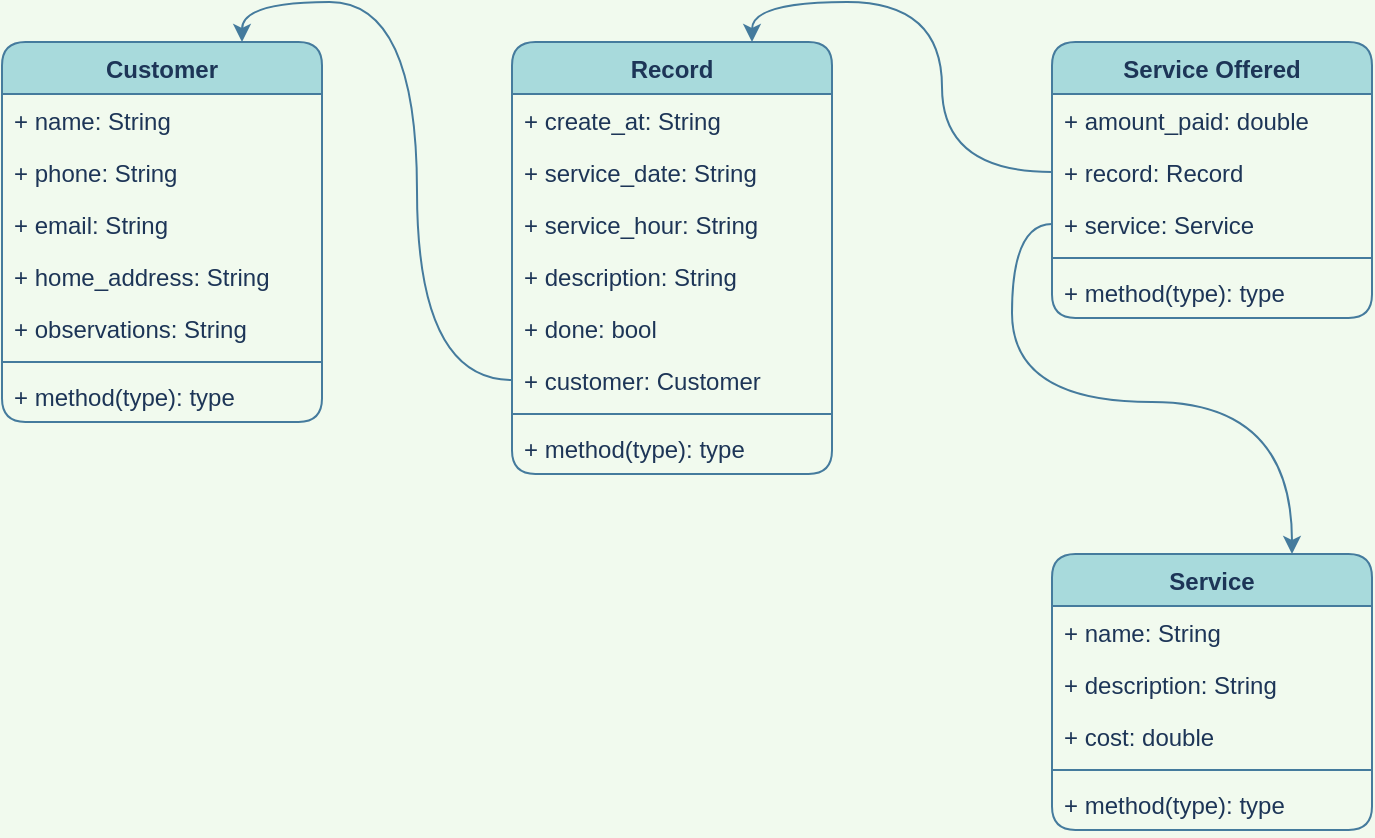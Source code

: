 <mxfile version="13.4.5" type="device"><diagram id="zUTqQUkmBfgcmS4AwkVO" name="Page-1"><mxGraphModel dx="751" dy="429" grid="1" gridSize="10" guides="1" tooltips="1" connect="1" arrows="1" fold="1" page="1" pageScale="1" pageWidth="1169" pageHeight="827" background="#F1FAEE" math="0" shadow="0"><root><mxCell id="0"/><mxCell id="1" parent="0"/><mxCell id="NqWQb0TP6_lvuNgLa5lV-25" style="edgeStyle=orthogonalEdgeStyle;rounded=0;orthogonalLoop=1;jettySize=auto;html=1;entryX=0.75;entryY=0;entryDx=0;entryDy=0;strokeColor=#457B9D;fontColor=#1D3557;curved=1;labelBackgroundColor=#F1FAEE;" edge="1" parent="1" source="NqWQb0TP6_lvuNgLa5lV-24" target="NqWQb0TP6_lvuNgLa5lV-1"><mxGeometry relative="1" as="geometry"/></mxCell><mxCell id="NqWQb0TP6_lvuNgLa5lV-15" value="Record" style="swimlane;fontStyle=1;align=center;verticalAlign=top;childLayout=stackLayout;horizontal=1;startSize=26;horizontalStack=0;resizeParent=1;resizeParentMax=0;resizeLast=0;collapsible=1;marginBottom=0;fillColor=#A8DADC;strokeColor=#457B9D;fontColor=#1D3557;rounded=1;" vertex="1" parent="1"><mxGeometry x="525" y="264" width="160" height="216" as="geometry"/></mxCell><mxCell id="NqWQb0TP6_lvuNgLa5lV-16" value="+ create_at: String" style="text;strokeColor=none;fillColor=none;align=left;verticalAlign=top;spacingLeft=4;spacingRight=4;overflow=hidden;rotatable=0;points=[[0,0.5],[1,0.5]];portConstraint=eastwest;fontColor=#1D3557;rounded=1;" vertex="1" parent="NqWQb0TP6_lvuNgLa5lV-15"><mxGeometry y="26" width="160" height="26" as="geometry"/></mxCell><mxCell id="NqWQb0TP6_lvuNgLa5lV-19" value="+ service_date: String" style="text;strokeColor=none;fillColor=none;align=left;verticalAlign=top;spacingLeft=4;spacingRight=4;overflow=hidden;rotatable=0;points=[[0,0.5],[1,0.5]];portConstraint=eastwest;fontColor=#1D3557;rounded=1;" vertex="1" parent="NqWQb0TP6_lvuNgLa5lV-15"><mxGeometry y="52" width="160" height="26" as="geometry"/></mxCell><mxCell id="NqWQb0TP6_lvuNgLa5lV-20" value="+ service_hour: String" style="text;strokeColor=none;fillColor=none;align=left;verticalAlign=top;spacingLeft=4;spacingRight=4;overflow=hidden;rotatable=0;points=[[0,0.5],[1,0.5]];portConstraint=eastwest;fontColor=#1D3557;rounded=1;" vertex="1" parent="NqWQb0TP6_lvuNgLa5lV-15"><mxGeometry y="78" width="160" height="26" as="geometry"/></mxCell><mxCell id="NqWQb0TP6_lvuNgLa5lV-21" value="+ description: String" style="text;strokeColor=none;fillColor=none;align=left;verticalAlign=top;spacingLeft=4;spacingRight=4;overflow=hidden;rotatable=0;points=[[0,0.5],[1,0.5]];portConstraint=eastwest;fontColor=#1D3557;rounded=1;" vertex="1" parent="NqWQb0TP6_lvuNgLa5lV-15"><mxGeometry y="104" width="160" height="26" as="geometry"/></mxCell><mxCell id="NqWQb0TP6_lvuNgLa5lV-22" value="+ done: bool" style="text;strokeColor=none;fillColor=none;align=left;verticalAlign=top;spacingLeft=4;spacingRight=4;overflow=hidden;rotatable=0;points=[[0,0.5],[1,0.5]];portConstraint=eastwest;fontColor=#1D3557;rounded=1;" vertex="1" parent="NqWQb0TP6_lvuNgLa5lV-15"><mxGeometry y="130" width="160" height="26" as="geometry"/></mxCell><mxCell id="NqWQb0TP6_lvuNgLa5lV-24" value="+ customer: Customer" style="text;strokeColor=none;fillColor=none;align=left;verticalAlign=top;spacingLeft=4;spacingRight=4;overflow=hidden;rotatable=0;points=[[0,0.5],[1,0.5]];portConstraint=eastwest;fontColor=#1D3557;rounded=1;" vertex="1" parent="NqWQb0TP6_lvuNgLa5lV-15"><mxGeometry y="156" width="160" height="26" as="geometry"/></mxCell><mxCell id="NqWQb0TP6_lvuNgLa5lV-17" value="" style="line;strokeWidth=1;fillColor=none;align=left;verticalAlign=middle;spacingTop=-1;spacingLeft=3;spacingRight=3;rotatable=0;labelPosition=right;points=[];portConstraint=eastwest;strokeColor=#457B9D;fontColor=#1D3557;rounded=1;labelBackgroundColor=#F1FAEE;" vertex="1" parent="NqWQb0TP6_lvuNgLa5lV-15"><mxGeometry y="182" width="160" height="8" as="geometry"/></mxCell><mxCell id="NqWQb0TP6_lvuNgLa5lV-18" value="+ method(type): type" style="text;strokeColor=none;fillColor=none;align=left;verticalAlign=top;spacingLeft=4;spacingRight=4;overflow=hidden;rotatable=0;points=[[0,0.5],[1,0.5]];portConstraint=eastwest;fontColor=#1D3557;rounded=1;" vertex="1" parent="NqWQb0TP6_lvuNgLa5lV-15"><mxGeometry y="190" width="160" height="26" as="geometry"/></mxCell><mxCell id="NqWQb0TP6_lvuNgLa5lV-27" value="Service Offered" style="swimlane;fontStyle=1;align=center;verticalAlign=top;childLayout=stackLayout;horizontal=1;startSize=26;horizontalStack=0;resizeParent=1;resizeParentMax=0;resizeLast=0;collapsible=1;marginBottom=0;fillColor=#A8DADC;strokeColor=#457B9D;fontColor=#1D3557;rounded=1;" vertex="1" parent="1"><mxGeometry x="795" y="264" width="160" height="138" as="geometry"/></mxCell><mxCell id="NqWQb0TP6_lvuNgLa5lV-23" value="+ amount_paid: double" style="text;strokeColor=none;fillColor=none;align=left;verticalAlign=top;spacingLeft=4;spacingRight=4;overflow=hidden;rotatable=0;points=[[0,0.5],[1,0.5]];portConstraint=eastwest;fontColor=#1D3557;rounded=1;" vertex="1" parent="NqWQb0TP6_lvuNgLa5lV-27"><mxGeometry y="26" width="160" height="26" as="geometry"/></mxCell><mxCell id="NqWQb0TP6_lvuNgLa5lV-28" value="+ record: Record" style="text;strokeColor=none;fillColor=none;align=left;verticalAlign=top;spacingLeft=4;spacingRight=4;overflow=hidden;rotatable=0;points=[[0,0.5],[1,0.5]];portConstraint=eastwest;fontColor=#1D3557;rounded=1;" vertex="1" parent="NqWQb0TP6_lvuNgLa5lV-27"><mxGeometry y="52" width="160" height="26" as="geometry"/></mxCell><mxCell id="NqWQb0TP6_lvuNgLa5lV-32" value="+ service: Service" style="text;strokeColor=none;fillColor=none;align=left;verticalAlign=top;spacingLeft=4;spacingRight=4;overflow=hidden;rotatable=0;points=[[0,0.5],[1,0.5]];portConstraint=eastwest;fontColor=#1D3557;rounded=1;" vertex="1" parent="NqWQb0TP6_lvuNgLa5lV-27"><mxGeometry y="78" width="160" height="26" as="geometry"/></mxCell><mxCell id="NqWQb0TP6_lvuNgLa5lV-29" value="" style="line;strokeWidth=1;fillColor=none;align=left;verticalAlign=middle;spacingTop=-1;spacingLeft=3;spacingRight=3;rotatable=0;labelPosition=right;points=[];portConstraint=eastwest;strokeColor=#457B9D;fontColor=#1D3557;rounded=1;labelBackgroundColor=#F1FAEE;" vertex="1" parent="NqWQb0TP6_lvuNgLa5lV-27"><mxGeometry y="104" width="160" height="8" as="geometry"/></mxCell><mxCell id="NqWQb0TP6_lvuNgLa5lV-30" value="+ method(type): type" style="text;strokeColor=none;fillColor=none;align=left;verticalAlign=top;spacingLeft=4;spacingRight=4;overflow=hidden;rotatable=0;points=[[0,0.5],[1,0.5]];portConstraint=eastwest;fontColor=#1D3557;rounded=1;" vertex="1" parent="NqWQb0TP6_lvuNgLa5lV-27"><mxGeometry y="112" width="160" height="26" as="geometry"/></mxCell><mxCell id="NqWQb0TP6_lvuNgLa5lV-1" value="Customer" style="swimlane;fontStyle=1;align=center;verticalAlign=top;childLayout=stackLayout;horizontal=1;startSize=26;horizontalStack=0;resizeParent=1;resizeParentMax=0;resizeLast=0;collapsible=1;marginBottom=0;fillColor=#A8DADC;strokeColor=#457B9D;fontColor=#1D3557;rounded=1;" vertex="1" parent="1"><mxGeometry x="270" y="264" width="160" height="190" as="geometry"/></mxCell><mxCell id="NqWQb0TP6_lvuNgLa5lV-2" value="+ name: String" style="text;strokeColor=none;fillColor=none;align=left;verticalAlign=top;spacingLeft=4;spacingRight=4;overflow=hidden;rotatable=0;points=[[0,0.5],[1,0.5]];portConstraint=eastwest;fontColor=#1D3557;rounded=1;" vertex="1" parent="NqWQb0TP6_lvuNgLa5lV-1"><mxGeometry y="26" width="160" height="26" as="geometry"/></mxCell><mxCell id="NqWQb0TP6_lvuNgLa5lV-5" value="+ phone: String" style="text;strokeColor=none;fillColor=none;align=left;verticalAlign=top;spacingLeft=4;spacingRight=4;overflow=hidden;rotatable=0;points=[[0,0.5],[1,0.5]];portConstraint=eastwest;fontColor=#1D3557;rounded=1;" vertex="1" parent="NqWQb0TP6_lvuNgLa5lV-1"><mxGeometry y="52" width="160" height="26" as="geometry"/></mxCell><mxCell id="NqWQb0TP6_lvuNgLa5lV-7" value="+ email: String" style="text;strokeColor=none;fillColor=none;align=left;verticalAlign=top;spacingLeft=4;spacingRight=4;overflow=hidden;rotatable=0;points=[[0,0.5],[1,0.5]];portConstraint=eastwest;fontColor=#1D3557;rounded=1;" vertex="1" parent="NqWQb0TP6_lvuNgLa5lV-1"><mxGeometry y="78" width="160" height="26" as="geometry"/></mxCell><mxCell id="NqWQb0TP6_lvuNgLa5lV-8" value="+ home_address: String" style="text;strokeColor=none;fillColor=none;align=left;verticalAlign=top;spacingLeft=4;spacingRight=4;overflow=hidden;rotatable=0;points=[[0,0.5],[1,0.5]];portConstraint=eastwest;fontColor=#1D3557;rounded=1;" vertex="1" parent="NqWQb0TP6_lvuNgLa5lV-1"><mxGeometry y="104" width="160" height="26" as="geometry"/></mxCell><mxCell id="NqWQb0TP6_lvuNgLa5lV-6" value="+ observations: String" style="text;strokeColor=none;fillColor=none;align=left;verticalAlign=top;spacingLeft=4;spacingRight=4;overflow=hidden;rotatable=0;points=[[0,0.5],[1,0.5]];portConstraint=eastwest;fontColor=#1D3557;rounded=1;" vertex="1" parent="NqWQb0TP6_lvuNgLa5lV-1"><mxGeometry y="130" width="160" height="26" as="geometry"/></mxCell><mxCell id="NqWQb0TP6_lvuNgLa5lV-3" value="" style="line;strokeWidth=1;fillColor=none;align=left;verticalAlign=middle;spacingTop=-1;spacingLeft=3;spacingRight=3;rotatable=0;labelPosition=right;points=[];portConstraint=eastwest;strokeColor=#457B9D;fontColor=#1D3557;rounded=1;labelBackgroundColor=#F1FAEE;" vertex="1" parent="NqWQb0TP6_lvuNgLa5lV-1"><mxGeometry y="156" width="160" height="8" as="geometry"/></mxCell><mxCell id="NqWQb0TP6_lvuNgLa5lV-4" value="+ method(type): type" style="text;strokeColor=none;fillColor=none;align=left;verticalAlign=top;spacingLeft=4;spacingRight=4;overflow=hidden;rotatable=0;points=[[0,0.5],[1,0.5]];portConstraint=eastwest;fontColor=#1D3557;rounded=1;" vertex="1" parent="NqWQb0TP6_lvuNgLa5lV-1"><mxGeometry y="164" width="160" height="26" as="geometry"/></mxCell><mxCell id="NqWQb0TP6_lvuNgLa5lV-31" style="edgeStyle=orthogonalEdgeStyle;rounded=0;orthogonalLoop=1;jettySize=auto;html=1;entryX=0.75;entryY=0;entryDx=0;entryDy=0;strokeColor=#457B9D;fontColor=#1D3557;curved=1;labelBackgroundColor=#F1FAEE;" edge="1" parent="1" source="NqWQb0TP6_lvuNgLa5lV-28" target="NqWQb0TP6_lvuNgLa5lV-15"><mxGeometry relative="1" as="geometry"/></mxCell><mxCell id="NqWQb0TP6_lvuNgLa5lV-33" style="edgeStyle=orthogonalEdgeStyle;rounded=0;orthogonalLoop=1;jettySize=auto;html=1;entryX=0.75;entryY=0;entryDx=0;entryDy=0;strokeColor=#457B9D;fontColor=#1D3557;curved=1;labelBackgroundColor=#F1FAEE;" edge="1" parent="1" source="NqWQb0TP6_lvuNgLa5lV-32" target="NqWQb0TP6_lvuNgLa5lV-9"><mxGeometry relative="1" as="geometry"/></mxCell><mxCell id="NqWQb0TP6_lvuNgLa5lV-9" value="Service" style="swimlane;fontStyle=1;align=center;verticalAlign=top;childLayout=stackLayout;horizontal=1;startSize=26;horizontalStack=0;resizeParent=1;resizeParentMax=0;resizeLast=0;collapsible=1;marginBottom=0;swimlaneLine=1;fillColor=#A8DADC;strokeColor=#457B9D;fontColor=#1D3557;rounded=1;" vertex="1" parent="1"><mxGeometry x="795" y="520" width="160" height="138" as="geometry"/></mxCell><mxCell id="NqWQb0TP6_lvuNgLa5lV-10" value="+ name: String" style="text;strokeColor=none;fillColor=none;align=left;verticalAlign=top;spacingLeft=4;spacingRight=4;overflow=hidden;rotatable=0;points=[[0,0.5],[1,0.5]];portConstraint=eastwest;fontColor=#1D3557;rounded=1;" vertex="1" parent="NqWQb0TP6_lvuNgLa5lV-9"><mxGeometry y="26" width="160" height="26" as="geometry"/></mxCell><mxCell id="NqWQb0TP6_lvuNgLa5lV-13" value="+ description: String" style="text;strokeColor=none;fillColor=none;align=left;verticalAlign=top;spacingLeft=4;spacingRight=4;overflow=hidden;rotatable=0;points=[[0,0.5],[1,0.5]];portConstraint=eastwest;fontColor=#1D3557;rounded=1;" vertex="1" parent="NqWQb0TP6_lvuNgLa5lV-9"><mxGeometry y="52" width="160" height="26" as="geometry"/></mxCell><mxCell id="NqWQb0TP6_lvuNgLa5lV-14" value="+ cost: double" style="text;strokeColor=none;fillColor=none;align=left;verticalAlign=top;spacingLeft=4;spacingRight=4;overflow=hidden;rotatable=0;points=[[0,0.5],[1,0.5]];portConstraint=eastwest;fontColor=#1D3557;rounded=1;" vertex="1" parent="NqWQb0TP6_lvuNgLa5lV-9"><mxGeometry y="78" width="160" height="26" as="geometry"/></mxCell><mxCell id="NqWQb0TP6_lvuNgLa5lV-11" value="" style="line;strokeWidth=1;fillColor=none;align=left;verticalAlign=middle;spacingTop=-1;spacingLeft=3;spacingRight=3;rotatable=0;labelPosition=right;points=[];portConstraint=eastwest;strokeColor=#457B9D;fontColor=#1D3557;rounded=1;labelBackgroundColor=#F1FAEE;" vertex="1" parent="NqWQb0TP6_lvuNgLa5lV-9"><mxGeometry y="104" width="160" height="8" as="geometry"/></mxCell><mxCell id="NqWQb0TP6_lvuNgLa5lV-12" value="+ method(type): type" style="text;strokeColor=none;fillColor=none;align=left;verticalAlign=top;spacingLeft=4;spacingRight=4;overflow=hidden;rotatable=0;points=[[0,0.5],[1,0.5]];portConstraint=eastwest;fontColor=#1D3557;rounded=1;" vertex="1" parent="NqWQb0TP6_lvuNgLa5lV-9"><mxGeometry y="112" width="160" height="26" as="geometry"/></mxCell></root></mxGraphModel></diagram></mxfile>